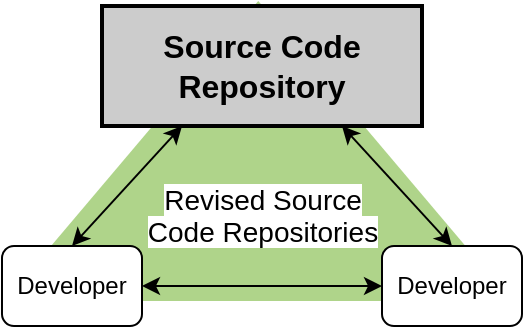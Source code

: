 <mxfile version="21.5.2" type="embed">
    <diagram id="3EUH75zWSMYmcWt198lO" name="Page-1">
        <mxGraphModel dx="435" dy="520" grid="1" gridSize="10" guides="1" tooltips="1" connect="1" arrows="1" fold="1" page="1" pageScale="1" pageWidth="850" pageHeight="1100" background="#ffffff" math="0" shadow="0">
            <root>
                <mxCell id="0"/>
                <mxCell id="1" parent="0"/>
                <mxCell id="12" value="" style="triangle;whiteSpace=wrap;html=1;rotation=-90;fillColor=#60A917;fontColor=#ffffff;strokeColor=none;opacity=50;labelBackgroundColor=none;labelPosition=center;verticalLabelPosition=middle;align=center;verticalAlign=middle;horizontal=0;" parent="1" vertex="1">
                    <mxGeometry x="283.13" y="65.63" width="150" height="253.75" as="geometry"/>
                </mxCell>
                <mxCell id="2" value="&lt;font size=&quot;1&quot; style=&quot;&quot;&gt;&lt;b style=&quot;font-size: 16px;&quot;&gt;Source Code Repository&lt;/b&gt;&lt;/font&gt;" style="rounded=0;whiteSpace=wrap;html=1;strokeColor=#000000;fontColor=#000000;fillColor=#CCCCCC;strokeWidth=2;" parent="1" vertex="1">
                    <mxGeometry x="280" y="120" width="160" height="60" as="geometry"/>
                </mxCell>
                <mxCell id="6" style="edgeStyle=none;html=1;entryX=0.25;entryY=1;entryDx=0;entryDy=0;startArrow=classic;startFill=1;exitX=0.5;exitY=0;exitDx=0;exitDy=0;strokeColor=#000000;fontColor=#000000;" parent="1" source="3" target="2" edge="1">
                    <mxGeometry relative="1" as="geometry"/>
                </mxCell>
                <mxCell id="10" style="edgeStyle=none;html=1;exitX=1;exitY=0.5;exitDx=0;exitDy=0;entryX=0;entryY=0.5;entryDx=0;entryDy=0;strokeColor=#000000;startArrow=classic;startFill=1;" parent="1" source="3" target="5" edge="1">
                    <mxGeometry relative="1" as="geometry"/>
                </mxCell>
                <mxCell id="3" value="Developer" style="rounded=1;whiteSpace=wrap;html=1;strokeColor=#000000;fontColor=#000000;fillColor=#FFFFFF;strokeWidth=1;" parent="1" vertex="1">
                    <mxGeometry x="230" y="240" width="70" height="40" as="geometry"/>
                </mxCell>
                <mxCell id="8" style="edgeStyle=none;html=1;exitX=0.5;exitY=0;exitDx=0;exitDy=0;entryX=0.75;entryY=1;entryDx=0;entryDy=0;startArrow=classic;startFill=1;strokeColor=#000000;fontColor=#000000;" parent="1" source="5" target="2" edge="1">
                    <mxGeometry relative="1" as="geometry"/>
                </mxCell>
                <mxCell id="5" value="Developer" style="rounded=1;whiteSpace=wrap;html=1;strokeColor=#000000;fontColor=#000000;fillColor=#FFFFFF;strokeWidth=1;" parent="1" vertex="1">
                    <mxGeometry x="420" y="240" width="70" height="40" as="geometry"/>
                </mxCell>
                <mxCell id="13" value="&lt;p style=&quot;line-height: 120%;&quot;&gt;&lt;font style=&quot;font-size: 14px; background-color: rgb(255, 255, 255);&quot;&gt;Revised Source Code Repositories&lt;/font&gt;&lt;/p&gt;" style="text;html=1;strokeColor=none;fillColor=none;align=center;verticalAlign=middle;whiteSpace=wrap;rounded=0;fontColor=#000000;labelBackgroundColor=none;" parent="1" vertex="1">
                    <mxGeometry x="298.75" y="210" width="122.5" height="30" as="geometry"/>
                </mxCell>
            </root>
        </mxGraphModel>
    </diagram>
</mxfile>